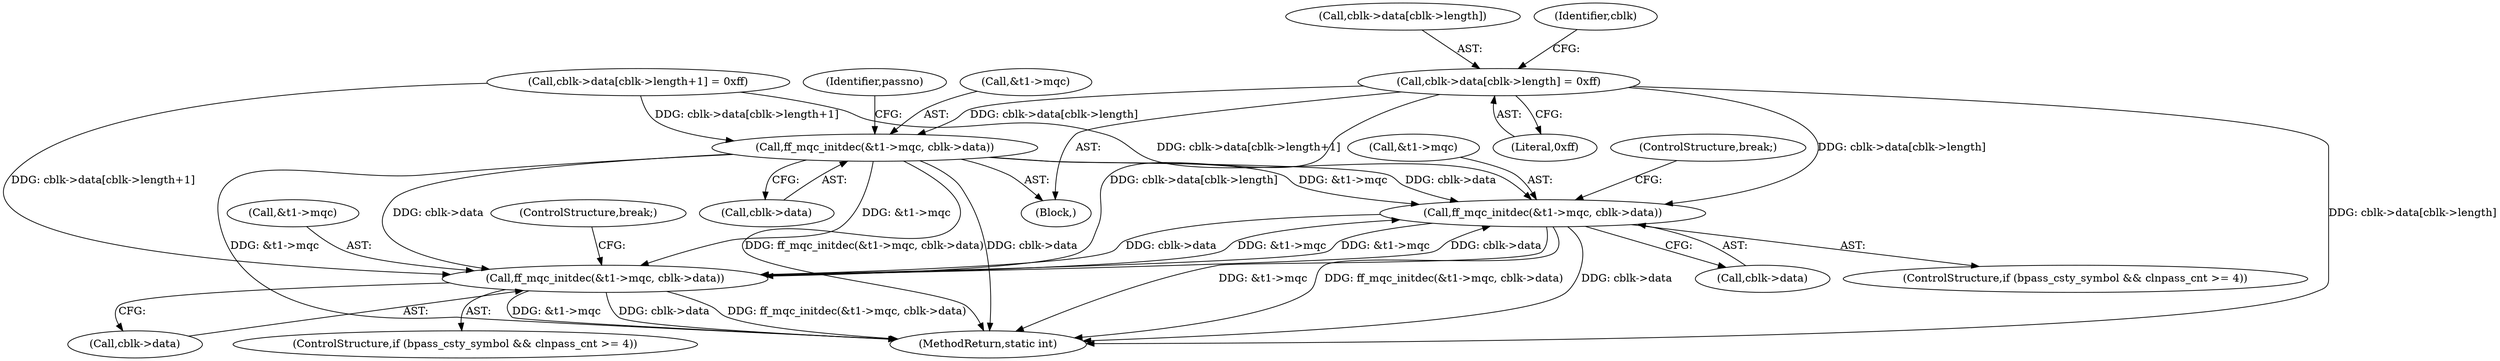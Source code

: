 digraph "0_FFmpeg_9a271a9368eaabf99e6c2046103acb33957e63b7@array" {
"1000216" [label="(Call,cblk->data[cblk->length] = 0xff)"];
"1000236" [label="(Call,ff_mqc_initdec(&t1->mqc, cblk->data))"];
"1000281" [label="(Call,ff_mqc_initdec(&t1->mqc, cblk->data))"];
"1000317" [label="(Call,ff_mqc_initdec(&t1->mqc, cblk->data))"];
"1000109" [label="(Block,)"];
"1000340" [label="(MethodReturn,static int)"];
"1000237" [label="(Call,&t1->mqc)"];
"1000286" [label="(Call,cblk->data)"];
"1000225" [label="(Call,cblk->data[cblk->length+1] = 0xff)"];
"1000325" [label="(ControlStructure,break;)"];
"1000275" [label="(ControlStructure,if (bpass_csty_symbol && clnpass_cnt >= 4))"];
"1000236" [label="(Call,ff_mqc_initdec(&t1->mqc, cblk->data))"];
"1000311" [label="(ControlStructure,if (bpass_csty_symbol && clnpass_cnt >= 4))"];
"1000322" [label="(Call,cblk->data)"];
"1000318" [label="(Call,&t1->mqc)"];
"1000281" [label="(Call,ff_mqc_initdec(&t1->mqc, cblk->data))"];
"1000241" [label="(Call,cblk->data)"];
"1000216" [label="(Call,cblk->data[cblk->length] = 0xff)"];
"1000282" [label="(Call,&t1->mqc)"];
"1000246" [label="(Identifier,passno)"];
"1000224" [label="(Literal,0xff)"];
"1000217" [label="(Call,cblk->data[cblk->length])"];
"1000228" [label="(Identifier,cblk)"];
"1000289" [label="(ControlStructure,break;)"];
"1000317" [label="(Call,ff_mqc_initdec(&t1->mqc, cblk->data))"];
"1000216" -> "1000109"  [label="AST: "];
"1000216" -> "1000224"  [label="CFG: "];
"1000217" -> "1000216"  [label="AST: "];
"1000224" -> "1000216"  [label="AST: "];
"1000228" -> "1000216"  [label="CFG: "];
"1000216" -> "1000340"  [label="DDG: cblk->data[cblk->length]"];
"1000216" -> "1000236"  [label="DDG: cblk->data[cblk->length]"];
"1000216" -> "1000281"  [label="DDG: cblk->data[cblk->length]"];
"1000216" -> "1000317"  [label="DDG: cblk->data[cblk->length]"];
"1000236" -> "1000109"  [label="AST: "];
"1000236" -> "1000241"  [label="CFG: "];
"1000237" -> "1000236"  [label="AST: "];
"1000241" -> "1000236"  [label="AST: "];
"1000246" -> "1000236"  [label="CFG: "];
"1000236" -> "1000340"  [label="DDG: &t1->mqc"];
"1000236" -> "1000340"  [label="DDG: ff_mqc_initdec(&t1->mqc, cblk->data)"];
"1000236" -> "1000340"  [label="DDG: cblk->data"];
"1000225" -> "1000236"  [label="DDG: cblk->data[cblk->length+1]"];
"1000236" -> "1000281"  [label="DDG: &t1->mqc"];
"1000236" -> "1000281"  [label="DDG: cblk->data"];
"1000236" -> "1000317"  [label="DDG: &t1->mqc"];
"1000236" -> "1000317"  [label="DDG: cblk->data"];
"1000281" -> "1000275"  [label="AST: "];
"1000281" -> "1000286"  [label="CFG: "];
"1000282" -> "1000281"  [label="AST: "];
"1000286" -> "1000281"  [label="AST: "];
"1000289" -> "1000281"  [label="CFG: "];
"1000281" -> "1000340"  [label="DDG: cblk->data"];
"1000281" -> "1000340"  [label="DDG: &t1->mqc"];
"1000281" -> "1000340"  [label="DDG: ff_mqc_initdec(&t1->mqc, cblk->data)"];
"1000317" -> "1000281"  [label="DDG: &t1->mqc"];
"1000317" -> "1000281"  [label="DDG: cblk->data"];
"1000225" -> "1000281"  [label="DDG: cblk->data[cblk->length+1]"];
"1000281" -> "1000317"  [label="DDG: &t1->mqc"];
"1000281" -> "1000317"  [label="DDG: cblk->data"];
"1000317" -> "1000311"  [label="AST: "];
"1000317" -> "1000322"  [label="CFG: "];
"1000318" -> "1000317"  [label="AST: "];
"1000322" -> "1000317"  [label="AST: "];
"1000325" -> "1000317"  [label="CFG: "];
"1000317" -> "1000340"  [label="DDG: &t1->mqc"];
"1000317" -> "1000340"  [label="DDG: cblk->data"];
"1000317" -> "1000340"  [label="DDG: ff_mqc_initdec(&t1->mqc, cblk->data)"];
"1000225" -> "1000317"  [label="DDG: cblk->data[cblk->length+1]"];
}
